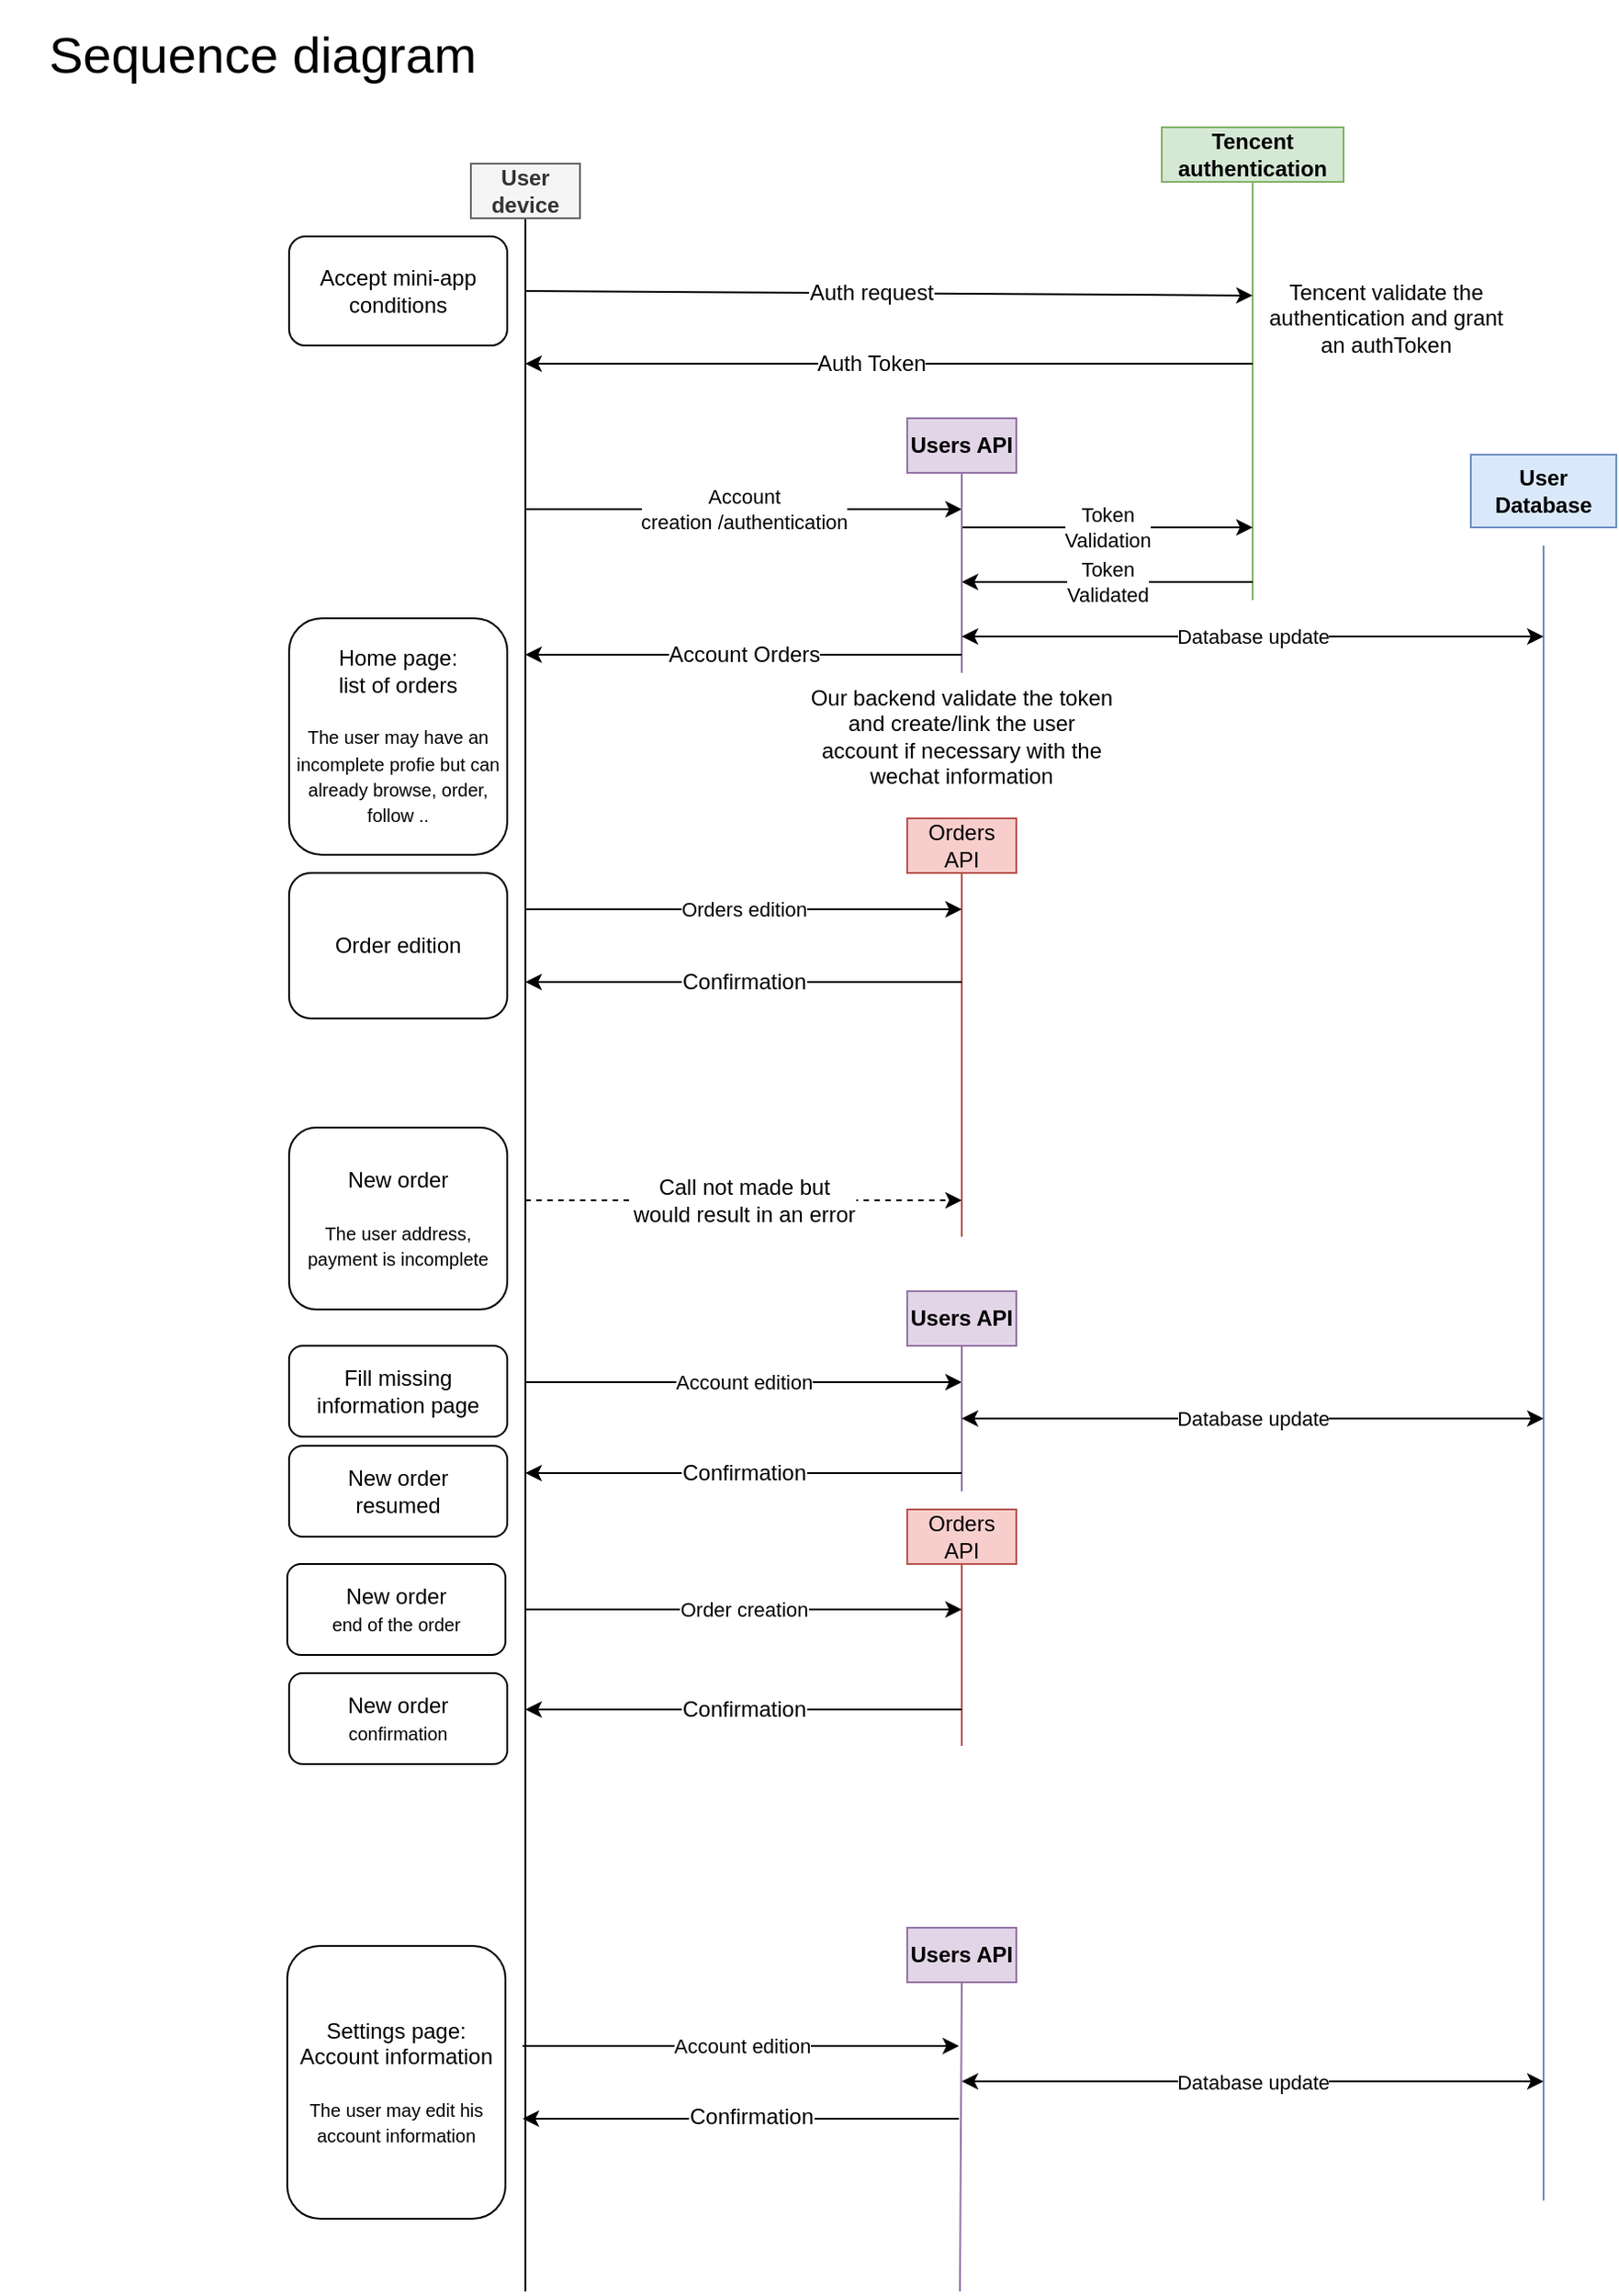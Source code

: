 <mxfile version="10.6.3" type="device"><diagram id="_l8sBZFT0n-d7jzaTo2e" name="Page-1"><mxGraphModel dx="1695" dy="950" grid="1" gridSize="10" guides="1" tooltips="1" connect="1" arrows="1" fold="1" page="1" pageScale="1" pageWidth="827" pageHeight="1169" math="0" shadow="0"><root><mxCell id="0"/><mxCell id="1" parent="0"/><mxCell id="PXW3ER89pZKoBQ9QN92a-1" value="Sequence diagram" style="text;html=1;strokeColor=none;fillColor=none;align=center;verticalAlign=middle;whiteSpace=wrap;rounded=0;fontSize=28;" vertex="1" parent="1"><mxGeometry x="31" y="20" width="289" height="60" as="geometry"/></mxCell><mxCell id="PXW3ER89pZKoBQ9QN92a-2" value="" style="endArrow=none;html=1;entryX=0.5;entryY=1;entryDx=0;entryDy=0;" edge="1" parent="1" target="PXW3ER89pZKoBQ9QN92a-13"><mxGeometry width="50" height="50" relative="1" as="geometry"><mxPoint x="320" y="1280" as="sourcePoint"/><mxPoint x="320" y="150" as="targetPoint"/></mxGeometry></mxCell><mxCell id="PXW3ER89pZKoBQ9QN92a-3" value="" style="endArrow=none;html=1;fillColor=#d5e8d4;strokeColor=#82b366;entryX=0.5;entryY=1;entryDx=0;entryDy=0;" edge="1" parent="1" target="PXW3ER89pZKoBQ9QN92a-10"><mxGeometry width="50" height="50" relative="1" as="geometry"><mxPoint x="720" y="350" as="sourcePoint"/><mxPoint x="720" y="125" as="targetPoint"/></mxGeometry></mxCell><mxCell id="PXW3ER89pZKoBQ9QN92a-4" value="Accept mini-app conditions" style="rounded=1;whiteSpace=wrap;html=1;" vertex="1" parent="1"><mxGeometry x="190" y="150" width="120" height="60" as="geometry"/></mxCell><mxCell id="PXW3ER89pZKoBQ9QN92a-5" value="Home page:&lt;br&gt;list of orders&lt;br&gt;&lt;div&gt;&lt;br&gt;&lt;/div&gt;&lt;div&gt;&lt;font style=&quot;font-size: 10px&quot;&gt;The user may have an incomplete profie but can already browse, order, follow ..&lt;/font&gt;&lt;br&gt;&lt;/div&gt;" style="rounded=1;whiteSpace=wrap;html=1;" vertex="1" parent="1"><mxGeometry x="190" y="360" width="120" height="130" as="geometry"/></mxCell><mxCell id="PXW3ER89pZKoBQ9QN92a-6" value="&lt;div&gt;Settings page:&lt;/div&gt;&lt;div&gt;Account information&lt;br&gt;&lt;br&gt;&lt;font style=&quot;font-size: 10px&quot;&gt;The user may edit his account information&lt;/font&gt;&lt;br&gt;&lt;/div&gt;" style="rounded=1;whiteSpace=wrap;html=1;" vertex="1" parent="1"><mxGeometry x="189" y="1090" width="120" height="150" as="geometry"/></mxCell><mxCell id="PXW3ER89pZKoBQ9QN92a-8" value="" style="endArrow=none;html=1;fillColor=#f8cecc;strokeColor=#b85450;entryX=0.5;entryY=1;entryDx=0;entryDy=0;" edge="1" parent="1" target="PXW3ER89pZKoBQ9QN92a-11"><mxGeometry width="50" height="50" relative="1" as="geometry"><mxPoint x="560" y="700" as="sourcePoint"/><mxPoint x="560" y="510" as="targetPoint"/></mxGeometry></mxCell><mxCell id="PXW3ER89pZKoBQ9QN92a-9" value="" style="endArrow=none;html=1;fillColor=#e1d5e7;strokeColor=#9673a6;entryX=0.5;entryY=1;entryDx=0;entryDy=0;" edge="1" parent="1" target="PXW3ER89pZKoBQ9QN92a-78"><mxGeometry width="50" height="50" relative="1" as="geometry"><mxPoint x="559" y="1280" as="sourcePoint"/><mxPoint x="558.5" y="1115" as="targetPoint"/></mxGeometry></mxCell><mxCell id="PXW3ER89pZKoBQ9QN92a-10" value="Tencent authentication" style="text;html=1;strokeColor=#82b366;fillColor=#d5e8d4;align=center;verticalAlign=middle;whiteSpace=wrap;rounded=0;fontStyle=1" vertex="1" parent="1"><mxGeometry x="670" y="90" width="100" height="30" as="geometry"/></mxCell><mxCell id="PXW3ER89pZKoBQ9QN92a-11" value="Orders API" style="text;html=1;strokeColor=#b85450;fillColor=#f8cecc;align=center;verticalAlign=middle;whiteSpace=wrap;rounded=0;" vertex="1" parent="1"><mxGeometry x="530" y="470" width="60" height="30" as="geometry"/></mxCell><mxCell id="PXW3ER89pZKoBQ9QN92a-13" value="User device" style="text;html=1;strokeColor=#666666;fillColor=#f5f5f5;align=center;verticalAlign=middle;whiteSpace=wrap;rounded=0;fontStyle=1;fontColor=#333333;" vertex="1" parent="1"><mxGeometry x="290" y="110" width="60" height="30" as="geometry"/></mxCell><mxCell id="PXW3ER89pZKoBQ9QN92a-14" value="" style="endArrow=classic;html=1;entryX=0;entryY=0.361;entryDx=0;entryDy=0;entryPerimeter=0;" edge="1" parent="1" target="PXW3ER89pZKoBQ9QN92a-23"><mxGeometry width="50" height="50" relative="1" as="geometry"><mxPoint x="320" y="180" as="sourcePoint"/><mxPoint x="560" y="180" as="targetPoint"/></mxGeometry></mxCell><mxCell id="PXW3ER89pZKoBQ9QN92a-15" value="Auth request" style="text;html=1;resizable=0;points=[];align=center;verticalAlign=middle;labelBackgroundColor=#ffffff;" vertex="1" connectable="0" parent="PXW3ER89pZKoBQ9QN92a-14"><mxGeometry x="-0.097" y="-1" relative="1" as="geometry"><mxPoint x="9.5" y="-1" as="offset"/></mxGeometry></mxCell><mxCell id="PXW3ER89pZKoBQ9QN92a-16" value="" style="endArrow=classic;html=1;" edge="1" parent="1"><mxGeometry width="50" height="50" relative="1" as="geometry"><mxPoint x="720" y="220" as="sourcePoint"/><mxPoint x="320" y="220" as="targetPoint"/></mxGeometry></mxCell><mxCell id="PXW3ER89pZKoBQ9QN92a-17" value="Auth Token" style="text;html=1;resizable=0;points=[];align=center;verticalAlign=middle;labelBackgroundColor=#ffffff;" vertex="1" connectable="0" parent="PXW3ER89pZKoBQ9QN92a-16"><mxGeometry x="-0.097" y="-1" relative="1" as="geometry"><mxPoint x="-29.5" y="1" as="offset"/></mxGeometry></mxCell><mxCell id="PXW3ER89pZKoBQ9QN92a-19" value="Users API" style="text;html=1;strokeColor=#9673a6;fillColor=#e1d5e7;align=center;verticalAlign=middle;whiteSpace=wrap;rounded=0;fontStyle=1" vertex="1" parent="1"><mxGeometry x="530" y="250" width="60" height="30" as="geometry"/></mxCell><mxCell id="PXW3ER89pZKoBQ9QN92a-21" value="Account&lt;br&gt;creation /authentication" style="endArrow=classic;html=1;" edge="1" parent="1"><mxGeometry width="50" height="50" relative="1" as="geometry"><mxPoint x="320" y="300" as="sourcePoint"/><mxPoint x="560" y="300" as="targetPoint"/></mxGeometry></mxCell><mxCell id="PXW3ER89pZKoBQ9QN92a-23" value="Tencent validate the authentication and grant an authToken" style="text;html=1;strokeColor=none;fillColor=none;align=center;verticalAlign=middle;whiteSpace=wrap;rounded=0;" vertex="1" parent="1"><mxGeometry x="720" y="150" width="147" height="90" as="geometry"/></mxCell><mxCell id="PXW3ER89pZKoBQ9QN92a-24" value="Token&lt;br&gt;Validation" style="endArrow=classic;html=1;" edge="1" parent="1"><mxGeometry width="50" height="50" relative="1" as="geometry"><mxPoint x="560" y="310" as="sourcePoint"/><mxPoint x="720" y="310" as="targetPoint"/></mxGeometry></mxCell><mxCell id="PXW3ER89pZKoBQ9QN92a-26" value="Token&lt;br&gt;Validated" style="endArrow=classic;html=1;" edge="1" parent="1"><mxGeometry width="50" height="50" relative="1" as="geometry"><mxPoint x="720" y="340" as="sourcePoint"/><mxPoint x="560" y="340" as="targetPoint"/></mxGeometry></mxCell><mxCell id="PXW3ER89pZKoBQ9QN92a-27" value="Our backend validate the token and create/link the user account if necessary with the wechat information" style="text;html=1;strokeColor=none;fillColor=none;align=center;verticalAlign=middle;whiteSpace=wrap;rounded=0;" vertex="1" parent="1"><mxGeometry x="475" y="390" width="170" height="70" as="geometry"/></mxCell><mxCell id="PXW3ER89pZKoBQ9QN92a-31" value="" style="endArrow=none;html=1;fillColor=#e1d5e7;strokeColor=#9673a6;" edge="1" parent="1" source="PXW3ER89pZKoBQ9QN92a-27"><mxGeometry width="50" height="50" relative="1" as="geometry"><mxPoint x="560" y="470" as="sourcePoint"/><mxPoint x="560" y="280" as="targetPoint"/></mxGeometry></mxCell><mxCell id="PXW3ER89pZKoBQ9QN92a-32" value="" style="endArrow=classic;html=1;" edge="1" parent="1"><mxGeometry width="50" height="50" relative="1" as="geometry"><mxPoint x="560" y="380" as="sourcePoint"/><mxPoint x="320" y="380" as="targetPoint"/></mxGeometry></mxCell><mxCell id="PXW3ER89pZKoBQ9QN92a-33" value="Account Orders" style="text;html=1;resizable=0;points=[];align=center;verticalAlign=middle;labelBackgroundColor=#ffffff;" vertex="1" connectable="0" parent="PXW3ER89pZKoBQ9QN92a-32"><mxGeometry x="0.323" relative="1" as="geometry"><mxPoint x="39" as="offset"/></mxGeometry></mxCell><mxCell id="PXW3ER89pZKoBQ9QN92a-41" value="Orders edition" style="endArrow=classic;html=1;" edge="1" parent="1"><mxGeometry width="50" height="50" relative="1" as="geometry"><mxPoint x="320" y="520" as="sourcePoint"/><mxPoint x="560" y="520" as="targetPoint"/></mxGeometry></mxCell><mxCell id="PXW3ER89pZKoBQ9QN92a-43" value="" style="endArrow=classic;html=1;" edge="1" parent="1"><mxGeometry width="50" height="50" relative="1" as="geometry"><mxPoint x="560" y="560" as="sourcePoint"/><mxPoint x="320" y="560" as="targetPoint"/></mxGeometry></mxCell><mxCell id="PXW3ER89pZKoBQ9QN92a-44" value="Confirmation" style="text;html=1;resizable=0;points=[];align=center;verticalAlign=middle;labelBackgroundColor=#ffffff;" vertex="1" connectable="0" parent="PXW3ER89pZKoBQ9QN92a-43"><mxGeometry x="-0.04" y="-1" relative="1" as="geometry"><mxPoint x="-5" y="1" as="offset"/></mxGeometry></mxCell><mxCell id="PXW3ER89pZKoBQ9QN92a-46" value="Account edition" style="endArrow=classic;html=1;" edge="1" parent="1"><mxGeometry width="50" height="50" relative="1" as="geometry"><mxPoint x="318.5" y="1145" as="sourcePoint"/><mxPoint x="558.5" y="1145" as="targetPoint"/></mxGeometry></mxCell><mxCell id="PXW3ER89pZKoBQ9QN92a-48" value="" style="endArrow=classic;html=1;" edge="1" parent="1"><mxGeometry width="50" height="50" relative="1" as="geometry"><mxPoint x="558.5" y="1185" as="sourcePoint"/><mxPoint x="318.5" y="1185" as="targetPoint"/></mxGeometry></mxCell><mxCell id="PXW3ER89pZKoBQ9QN92a-49" value="Confirmation" style="text;html=1;resizable=0;points=[];align=center;verticalAlign=middle;labelBackgroundColor=#ffffff;" vertex="1" connectable="0" parent="PXW3ER89pZKoBQ9QN92a-48"><mxGeometry x="-0.04" y="-1" relative="1" as="geometry"><mxPoint as="offset"/></mxGeometry></mxCell><mxCell id="PXW3ER89pZKoBQ9QN92a-51" value="New order&lt;br&gt;&lt;div&gt;&lt;br&gt;&lt;/div&gt;&lt;div&gt;&lt;font style=&quot;font-size: 10px&quot;&gt;The user address, payment is incomplete&lt;/font&gt;&lt;br&gt;&lt;/div&gt;" style="rounded=1;whiteSpace=wrap;html=1;" vertex="1" parent="1"><mxGeometry x="190" y="640" width="120" height="100" as="geometry"/></mxCell><mxCell id="PXW3ER89pZKoBQ9QN92a-52" value="Fill missing information page" style="rounded=1;whiteSpace=wrap;html=1;" vertex="1" parent="1"><mxGeometry x="190" y="760" width="120" height="50" as="geometry"/></mxCell><mxCell id="PXW3ER89pZKoBQ9QN92a-53" value="" style="endArrow=classic;html=1;dashed=1;" edge="1" parent="1"><mxGeometry width="50" height="50" relative="1" as="geometry"><mxPoint x="320" y="680" as="sourcePoint"/><mxPoint x="560" y="680" as="targetPoint"/></mxGeometry></mxCell><mxCell id="PXW3ER89pZKoBQ9QN92a-54" value="Call not made but&lt;br&gt; would result in an error" style="text;html=1;resizable=0;points=[];align=center;verticalAlign=middle;labelBackgroundColor=#ffffff;" vertex="1" connectable="0" parent="PXW3ER89pZKoBQ9QN92a-53"><mxGeometry x="-0.153" y="-2" relative="1" as="geometry"><mxPoint x="18.5" y="-2" as="offset"/></mxGeometry></mxCell><mxCell id="PXW3ER89pZKoBQ9QN92a-55" value="Account edition" style="endArrow=classic;html=1;" edge="1" parent="1"><mxGeometry width="50" height="50" relative="1" as="geometry"><mxPoint x="320" y="780" as="sourcePoint"/><mxPoint x="560" y="780" as="targetPoint"/></mxGeometry></mxCell><mxCell id="PXW3ER89pZKoBQ9QN92a-56" value="" style="endArrow=none;html=1;exitX=0.5;exitY=0;exitDx=0;exitDy=0;fillColor=#e1d5e7;strokeColor=#9673a6;" edge="1" parent="1"><mxGeometry width="50" height="50" relative="1" as="geometry"><mxPoint x="560" y="840" as="sourcePoint"/><mxPoint x="560" y="760" as="targetPoint"/></mxGeometry></mxCell><mxCell id="PXW3ER89pZKoBQ9QN92a-59" value="" style="endArrow=classic;html=1;" edge="1" parent="1"><mxGeometry width="50" height="50" relative="1" as="geometry"><mxPoint x="560" y="830" as="sourcePoint"/><mxPoint x="320" y="830" as="targetPoint"/></mxGeometry></mxCell><mxCell id="PXW3ER89pZKoBQ9QN92a-60" value="Confirmation" style="text;html=1;resizable=0;points=[];align=center;verticalAlign=middle;labelBackgroundColor=#ffffff;" vertex="1" connectable="0" parent="PXW3ER89pZKoBQ9QN92a-59"><mxGeometry x="-0.04" y="-1" relative="1" as="geometry"><mxPoint x="-5" y="1" as="offset"/></mxGeometry></mxCell><mxCell id="PXW3ER89pZKoBQ9QN92a-61" value="New order&lt;br&gt;&lt;font style=&quot;font-size: 10px&quot;&gt;end of the order&lt;/font&gt;" style="rounded=1;whiteSpace=wrap;html=1;" vertex="1" parent="1"><mxGeometry x="189" y="880" width="120" height="50" as="geometry"/></mxCell><mxCell id="PXW3ER89pZKoBQ9QN92a-62" value="" style="endArrow=none;html=1;fillColor=#f8cecc;strokeColor=#b85450;" edge="1" parent="1"><mxGeometry width="50" height="50" relative="1" as="geometry"><mxPoint x="560" y="980" as="sourcePoint"/><mxPoint x="560" y="880" as="targetPoint"/></mxGeometry></mxCell><mxCell id="PXW3ER89pZKoBQ9QN92a-64" value="Order creation" style="endArrow=classic;html=1;" edge="1" parent="1"><mxGeometry width="50" height="50" relative="1" as="geometry"><mxPoint x="320" y="905" as="sourcePoint"/><mxPoint x="560" y="905" as="targetPoint"/></mxGeometry></mxCell><mxCell id="PXW3ER89pZKoBQ9QN92a-65" value="" style="endArrow=classic;html=1;" edge="1" parent="1"><mxGeometry width="50" height="50" relative="1" as="geometry"><mxPoint x="560" y="960" as="sourcePoint"/><mxPoint x="320" y="960" as="targetPoint"/></mxGeometry></mxCell><mxCell id="PXW3ER89pZKoBQ9QN92a-66" value="Confirmation" style="text;html=1;resizable=0;points=[];align=center;verticalAlign=middle;labelBackgroundColor=#ffffff;" vertex="1" connectable="0" parent="PXW3ER89pZKoBQ9QN92a-65"><mxGeometry x="-0.04" y="-1" relative="1" as="geometry"><mxPoint x="-5" y="1" as="offset"/></mxGeometry></mxCell><mxCell id="PXW3ER89pZKoBQ9QN92a-67" value="New order&lt;br&gt;&lt;font style=&quot;font-size: 10px&quot;&gt;confirmation&lt;/font&gt;" style="rounded=1;whiteSpace=wrap;html=1;" vertex="1" parent="1"><mxGeometry x="190" y="940" width="120" height="50" as="geometry"/></mxCell><mxCell id="PXW3ER89pZKoBQ9QN92a-68" value="New order&lt;br&gt;resumed" style="rounded=1;whiteSpace=wrap;html=1;" vertex="1" parent="1"><mxGeometry x="190" y="815" width="120" height="50" as="geometry"/></mxCell><mxCell id="PXW3ER89pZKoBQ9QN92a-69" value="" style="endArrow=none;html=1;fillColor=#dae8fc;strokeColor=#6c8ebf;" edge="1" parent="1"><mxGeometry width="50" height="50" relative="1" as="geometry"><mxPoint x="880" y="1230" as="sourcePoint"/><mxPoint x="880" y="320" as="targetPoint"/></mxGeometry></mxCell><mxCell id="PXW3ER89pZKoBQ9QN92a-70" value="Database update" style="endArrow=classic;startArrow=classic;html=1;" edge="1" parent="1"><mxGeometry width="50" height="50" relative="1" as="geometry"><mxPoint x="560" y="800" as="sourcePoint"/><mxPoint x="880" y="800" as="targetPoint"/></mxGeometry></mxCell><mxCell id="PXW3ER89pZKoBQ9QN92a-71" value="Database update" style="endArrow=classic;startArrow=classic;html=1;" edge="1" parent="1"><mxGeometry width="50" height="50" relative="1" as="geometry"><mxPoint x="560" y="370" as="sourcePoint"/><mxPoint x="880" y="370" as="targetPoint"/></mxGeometry></mxCell><mxCell id="PXW3ER89pZKoBQ9QN92a-72" value="Database update" style="endArrow=classic;startArrow=classic;html=1;" edge="1" parent="1"><mxGeometry width="50" height="50" relative="1" as="geometry"><mxPoint x="560" y="1164.5" as="sourcePoint"/><mxPoint x="880" y="1164.5" as="targetPoint"/></mxGeometry></mxCell><mxCell id="PXW3ER89pZKoBQ9QN92a-73" value="User Database" style="text;html=1;strokeColor=#6c8ebf;fillColor=#dae8fc;align=center;verticalAlign=middle;whiteSpace=wrap;rounded=0;fontStyle=1" vertex="1" parent="1"><mxGeometry x="840" y="270" width="80" height="40" as="geometry"/></mxCell><mxCell id="PXW3ER89pZKoBQ9QN92a-74" value="Order edition" style="rounded=1;whiteSpace=wrap;html=1;" vertex="1" parent="1"><mxGeometry x="190" y="500" width="120" height="80" as="geometry"/></mxCell><mxCell id="PXW3ER89pZKoBQ9QN92a-76" value="Users API" style="text;html=1;strokeColor=#9673a6;fillColor=#e1d5e7;align=center;verticalAlign=middle;whiteSpace=wrap;rounded=0;fontStyle=1" vertex="1" parent="1"><mxGeometry x="530" y="730" width="60" height="30" as="geometry"/></mxCell><mxCell id="PXW3ER89pZKoBQ9QN92a-77" value="Orders API" style="text;html=1;strokeColor=#b85450;fillColor=#f8cecc;align=center;verticalAlign=middle;whiteSpace=wrap;rounded=0;" vertex="1" parent="1"><mxGeometry x="530" y="850" width="60" height="30" as="geometry"/></mxCell><mxCell id="PXW3ER89pZKoBQ9QN92a-78" value="Users API" style="text;html=1;strokeColor=#9673a6;fillColor=#e1d5e7;align=center;verticalAlign=middle;whiteSpace=wrap;rounded=0;fontStyle=1" vertex="1" parent="1"><mxGeometry x="530" y="1080" width="60" height="30" as="geometry"/></mxCell></root></mxGraphModel></diagram></mxfile>